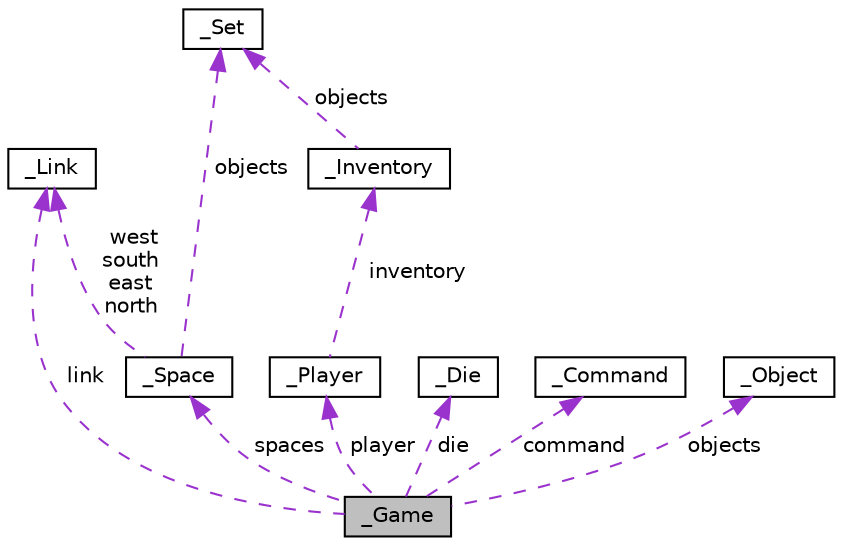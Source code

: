 digraph "_Game"
{
 // LATEX_PDF_SIZE
  edge [fontname="Helvetica",fontsize="10",labelfontname="Helvetica",labelfontsize="10"];
  node [fontname="Helvetica",fontsize="10",shape=record];
  Node1 [label="_Game",height=0.2,width=0.4,color="black", fillcolor="grey75", style="filled", fontcolor="black",tooltip=" "];
  Node2 -> Node1 [dir="back",color="darkorchid3",fontsize="10",style="dashed",label=" link" ,fontname="Helvetica"];
  Node2 [label="_Link",height=0.2,width=0.4,color="black", fillcolor="white", style="filled",URL="$struct__Link.html",tooltip=" "];
  Node3 -> Node1 [dir="back",color="darkorchid3",fontsize="10",style="dashed",label=" die" ,fontname="Helvetica"];
  Node3 [label="_Die",height=0.2,width=0.4,color="black", fillcolor="white", style="filled",URL="$struct__Die.html",tooltip=" "];
  Node4 -> Node1 [dir="back",color="darkorchid3",fontsize="10",style="dashed",label=" command" ,fontname="Helvetica"];
  Node4 [label="_Command",height=0.2,width=0.4,color="black", fillcolor="white", style="filled",URL="$struct__Command.html",tooltip=" "];
  Node5 -> Node1 [dir="back",color="darkorchid3",fontsize="10",style="dashed",label=" spaces" ,fontname="Helvetica"];
  Node5 [label="_Space",height=0.2,width=0.4,color="black", fillcolor="white", style="filled",URL="$struct__Space.html",tooltip=" "];
  Node2 -> Node5 [dir="back",color="darkorchid3",fontsize="10",style="dashed",label=" west\nsouth\neast\nnorth" ,fontname="Helvetica"];
  Node6 -> Node5 [dir="back",color="darkorchid3",fontsize="10",style="dashed",label=" objects" ,fontname="Helvetica"];
  Node6 [label="_Set",height=0.2,width=0.4,color="black", fillcolor="white", style="filled",URL="$struct__Set.html",tooltip=" "];
  Node7 -> Node1 [dir="back",color="darkorchid3",fontsize="10",style="dashed",label=" objects" ,fontname="Helvetica"];
  Node7 [label="_Object",height=0.2,width=0.4,color="black", fillcolor="white", style="filled",URL="$struct__Object.html",tooltip=" "];
  Node8 -> Node1 [dir="back",color="darkorchid3",fontsize="10",style="dashed",label=" player" ,fontname="Helvetica"];
  Node8 [label="_Player",height=0.2,width=0.4,color="black", fillcolor="white", style="filled",URL="$struct__Player.html",tooltip=" "];
  Node9 -> Node8 [dir="back",color="darkorchid3",fontsize="10",style="dashed",label=" inventory" ,fontname="Helvetica"];
  Node9 [label="_Inventory",height=0.2,width=0.4,color="black", fillcolor="white", style="filled",URL="$struct__Inventory.html",tooltip=" "];
  Node6 -> Node9 [dir="back",color="darkorchid3",fontsize="10",style="dashed",label=" objects" ,fontname="Helvetica"];
}
